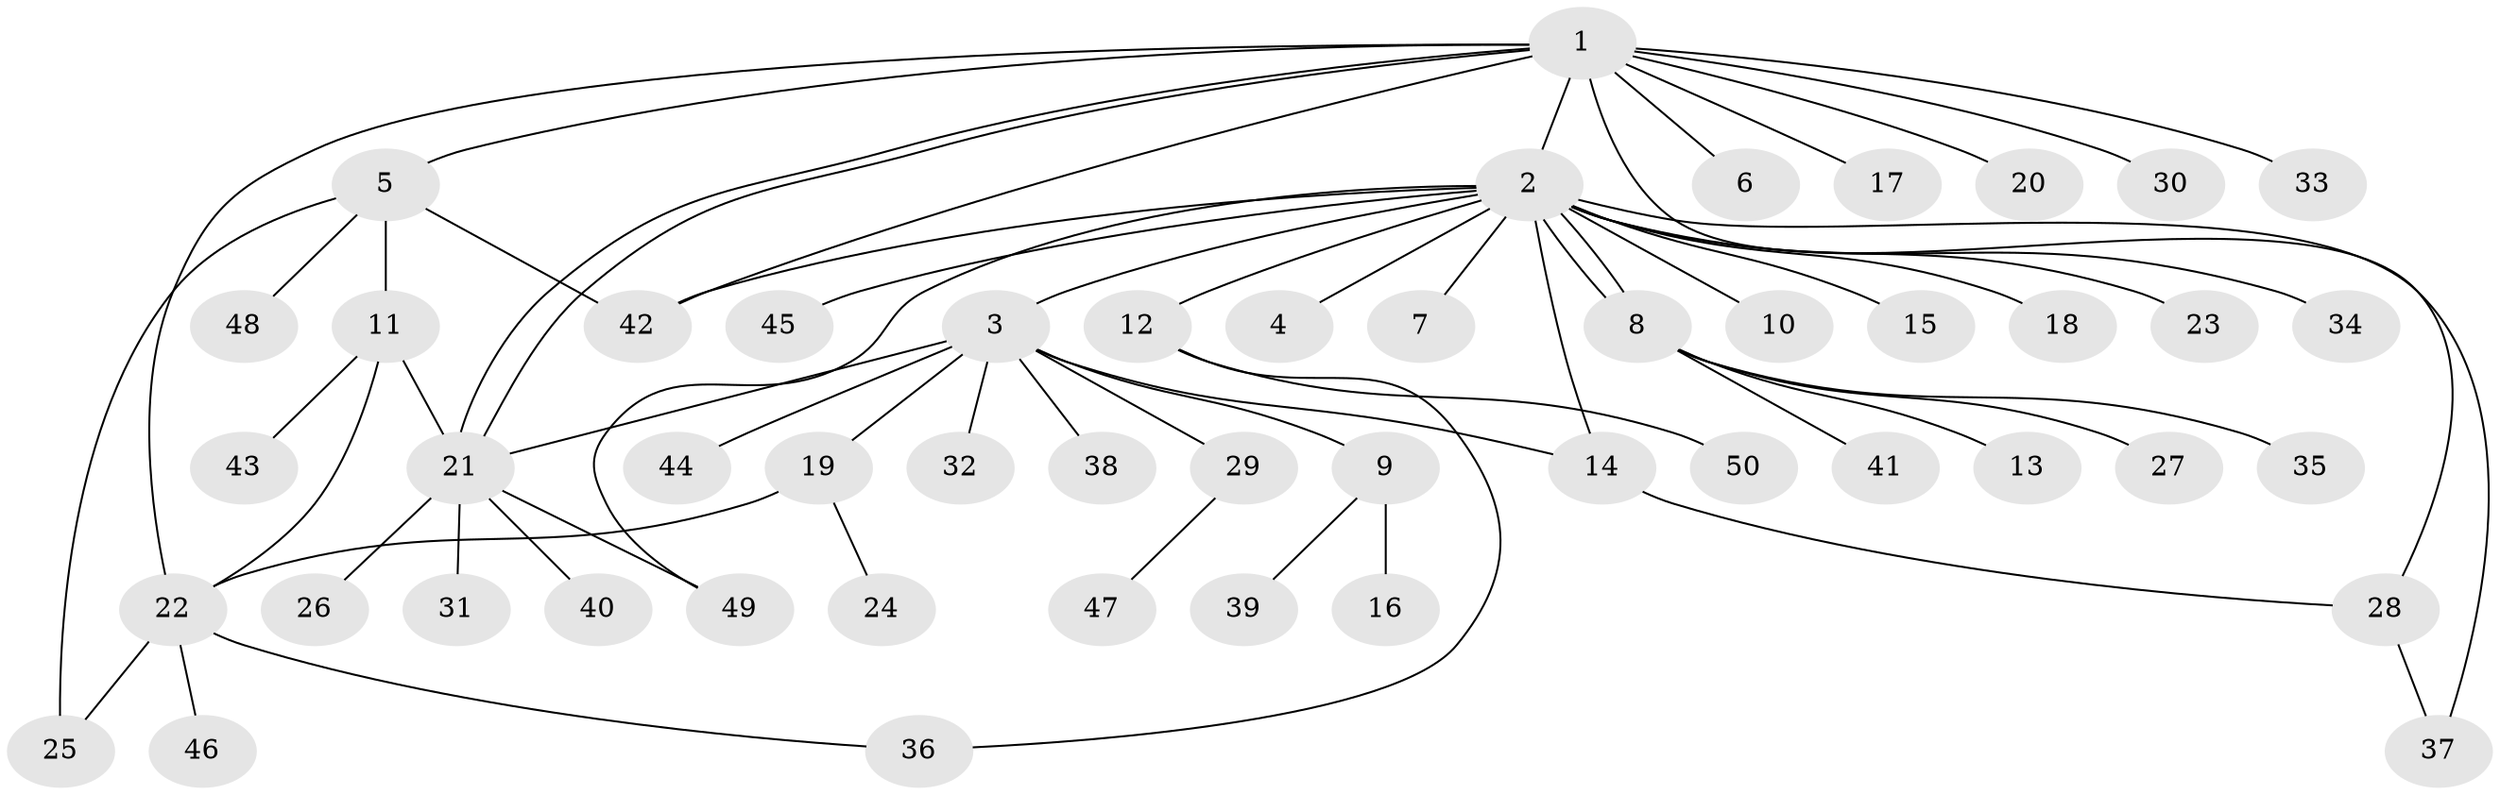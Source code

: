 // Generated by graph-tools (version 1.1) at 2025/01/03/09/25 03:01:45]
// undirected, 50 vertices, 63 edges
graph export_dot {
graph [start="1"]
  node [color=gray90,style=filled];
  1;
  2;
  3;
  4;
  5;
  6;
  7;
  8;
  9;
  10;
  11;
  12;
  13;
  14;
  15;
  16;
  17;
  18;
  19;
  20;
  21;
  22;
  23;
  24;
  25;
  26;
  27;
  28;
  29;
  30;
  31;
  32;
  33;
  34;
  35;
  36;
  37;
  38;
  39;
  40;
  41;
  42;
  43;
  44;
  45;
  46;
  47;
  48;
  49;
  50;
  1 -- 2;
  1 -- 5;
  1 -- 6;
  1 -- 17;
  1 -- 20;
  1 -- 21;
  1 -- 21;
  1 -- 22;
  1 -- 28;
  1 -- 30;
  1 -- 33;
  1 -- 42;
  2 -- 3;
  2 -- 4;
  2 -- 7;
  2 -- 8;
  2 -- 8;
  2 -- 10;
  2 -- 12;
  2 -- 14;
  2 -- 15;
  2 -- 18;
  2 -- 23;
  2 -- 34;
  2 -- 37;
  2 -- 42;
  2 -- 45;
  2 -- 49;
  3 -- 9;
  3 -- 14;
  3 -- 19;
  3 -- 21;
  3 -- 29;
  3 -- 32;
  3 -- 38;
  3 -- 44;
  5 -- 11;
  5 -- 25;
  5 -- 42;
  5 -- 48;
  8 -- 13;
  8 -- 27;
  8 -- 35;
  8 -- 41;
  9 -- 16;
  9 -- 39;
  11 -- 21;
  11 -- 22;
  11 -- 43;
  12 -- 36;
  12 -- 50;
  14 -- 28;
  19 -- 22;
  19 -- 24;
  21 -- 26;
  21 -- 31;
  21 -- 40;
  21 -- 49;
  22 -- 25;
  22 -- 36;
  22 -- 46;
  28 -- 37;
  29 -- 47;
}
